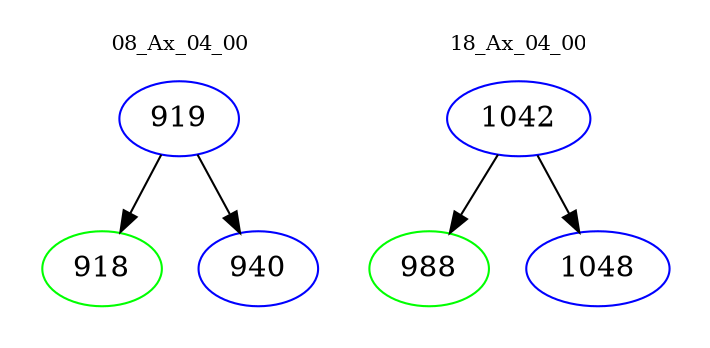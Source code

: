 digraph{
subgraph cluster_0 {
color = white
label = "08_Ax_04_00";
fontsize=10;
T0_919 [label="919", color="blue"]
T0_919 -> T0_918 [color="black"]
T0_918 [label="918", color="green"]
T0_919 -> T0_940 [color="black"]
T0_940 [label="940", color="blue"]
}
subgraph cluster_1 {
color = white
label = "18_Ax_04_00";
fontsize=10;
T1_1042 [label="1042", color="blue"]
T1_1042 -> T1_988 [color="black"]
T1_988 [label="988", color="green"]
T1_1042 -> T1_1048 [color="black"]
T1_1048 [label="1048", color="blue"]
}
}
